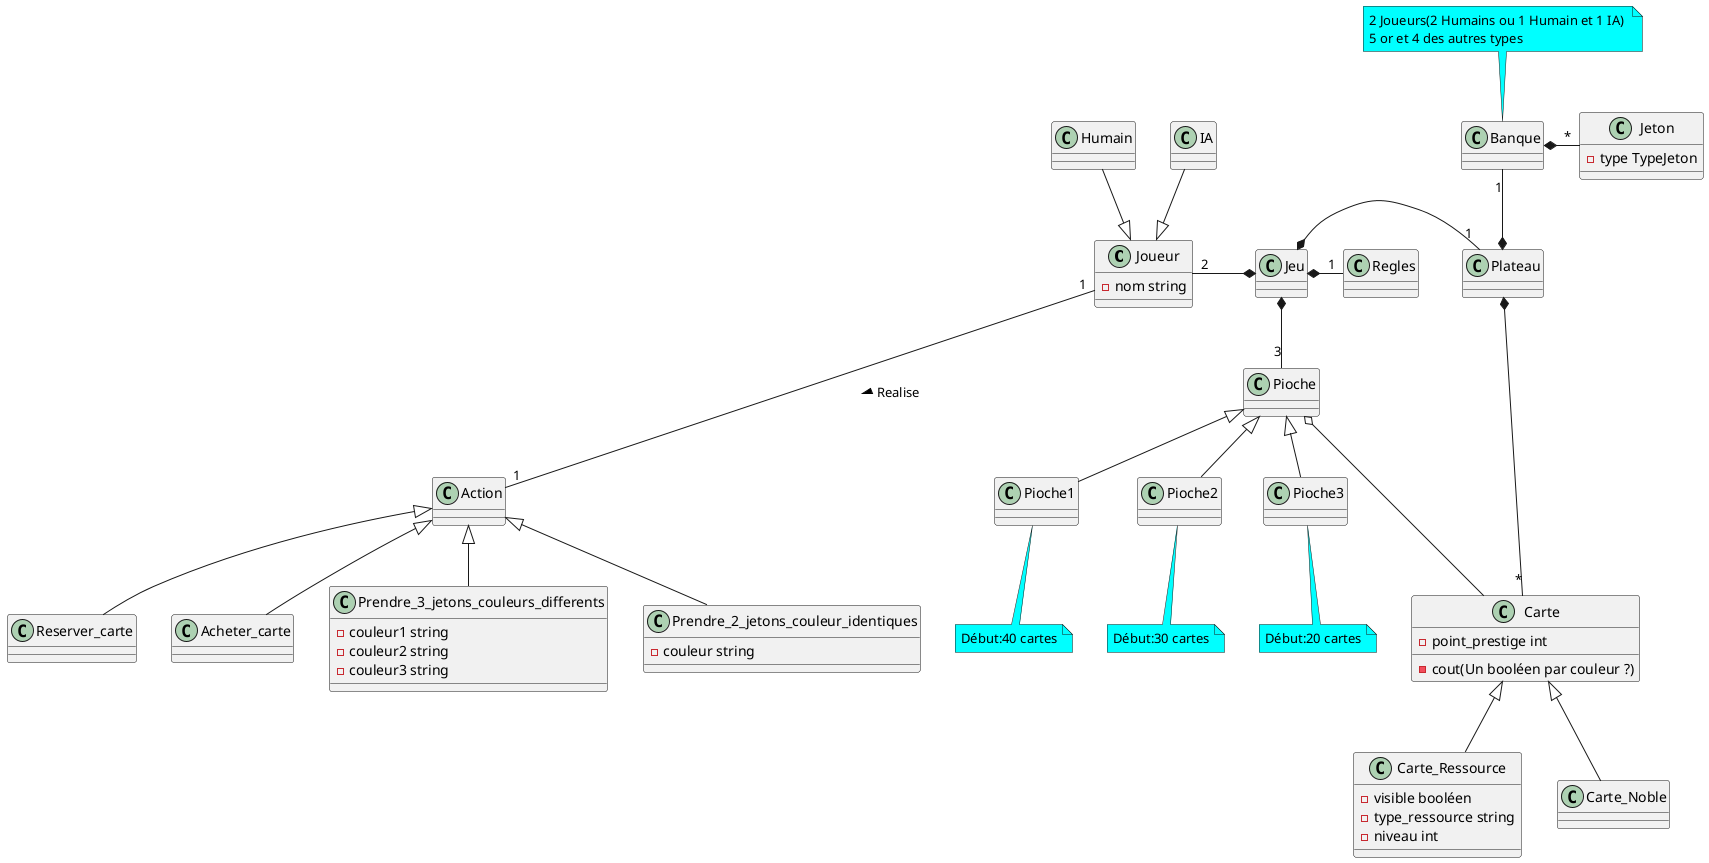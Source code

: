 @startuml
class Joueur{
-nom string
}
class Jeton{
-type TypeJeton
}

class Carte{
-cout(Un booléen par couleur ?)
-point_prestige int
}

class Carte_Ressource{
-visible booléen
-type_ressource string
-niveau int
}

class Action{}

class Prendre_2_jetons_couleur_identiques{
-couleur string
}

class Reserver_carte{
}

class Acheter_carte{
}

class Prendre_3_jetons_couleurs_differents{
-couleur1 string
-couleur2 string
-couleur3 string
}


Joueur "1" --- "1" Action : Realise >

Joueur "2"-* Jeu
Jeu *-"1" Plateau
Jeu *-"1" Regles
Plateau *--"*" Carte
Jeu *--"3" Pioche
Pioche <|-- Pioche1
Pioche <|-- Pioche2
Pioche <|-- Pioche3
Pioche o--- Carte
Banque "1"--* Plateau
Banque *-"*" Jeton
Carte <|-- Carte_Noble
Carte <|-- Carte_Ressource
Humain --|> Joueur
IA --|> Joueur
Action <|-- Prendre_3_jetons_couleurs_differents
Action <|-- Prendre_2_jetons_couleur_identiques
Action <|-- Acheter_carte
Action <|-- Reserver_carte

note top of Banque #aqua: 2 Joueurs(2 Humains ou 1 Humain et 1 IA) \n5 or et 4 des autres types
note bottom of Pioche1 #aqua: Début:40 cartes
note bottom of Pioche2 #aqua: Début:30 cartes
note bottom of Pioche3 #aqua: Début:20 cartes
@enduml